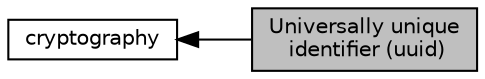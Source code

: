 digraph "Universally unique identifier (uuid)"
{
  edge [fontname="Helvetica",fontsize="10",labelfontname="Helvetica",labelfontsize="10"];
  node [fontname="Helvetica",fontsize="10",shape=box];
  rankdir=LR;
  Node2 [label="cryptography",height=0.2,width=0.4,color="black", fillcolor="white", style="filled",URL="$d5/dfc/group__crypto.html",tooltip="Depends on general utilities and either OpenSSL or Intel ippcp."];
  Node1 [label="Universally unique\l identifier (uuid)",height=0.2,width=0.4,color="black", fillcolor="grey75", style="filled", fontcolor="black",tooltip="Provides a randomly generated UUID."];
  Node2->Node1 [shape=plaintext, dir="back", style="solid"];
}
